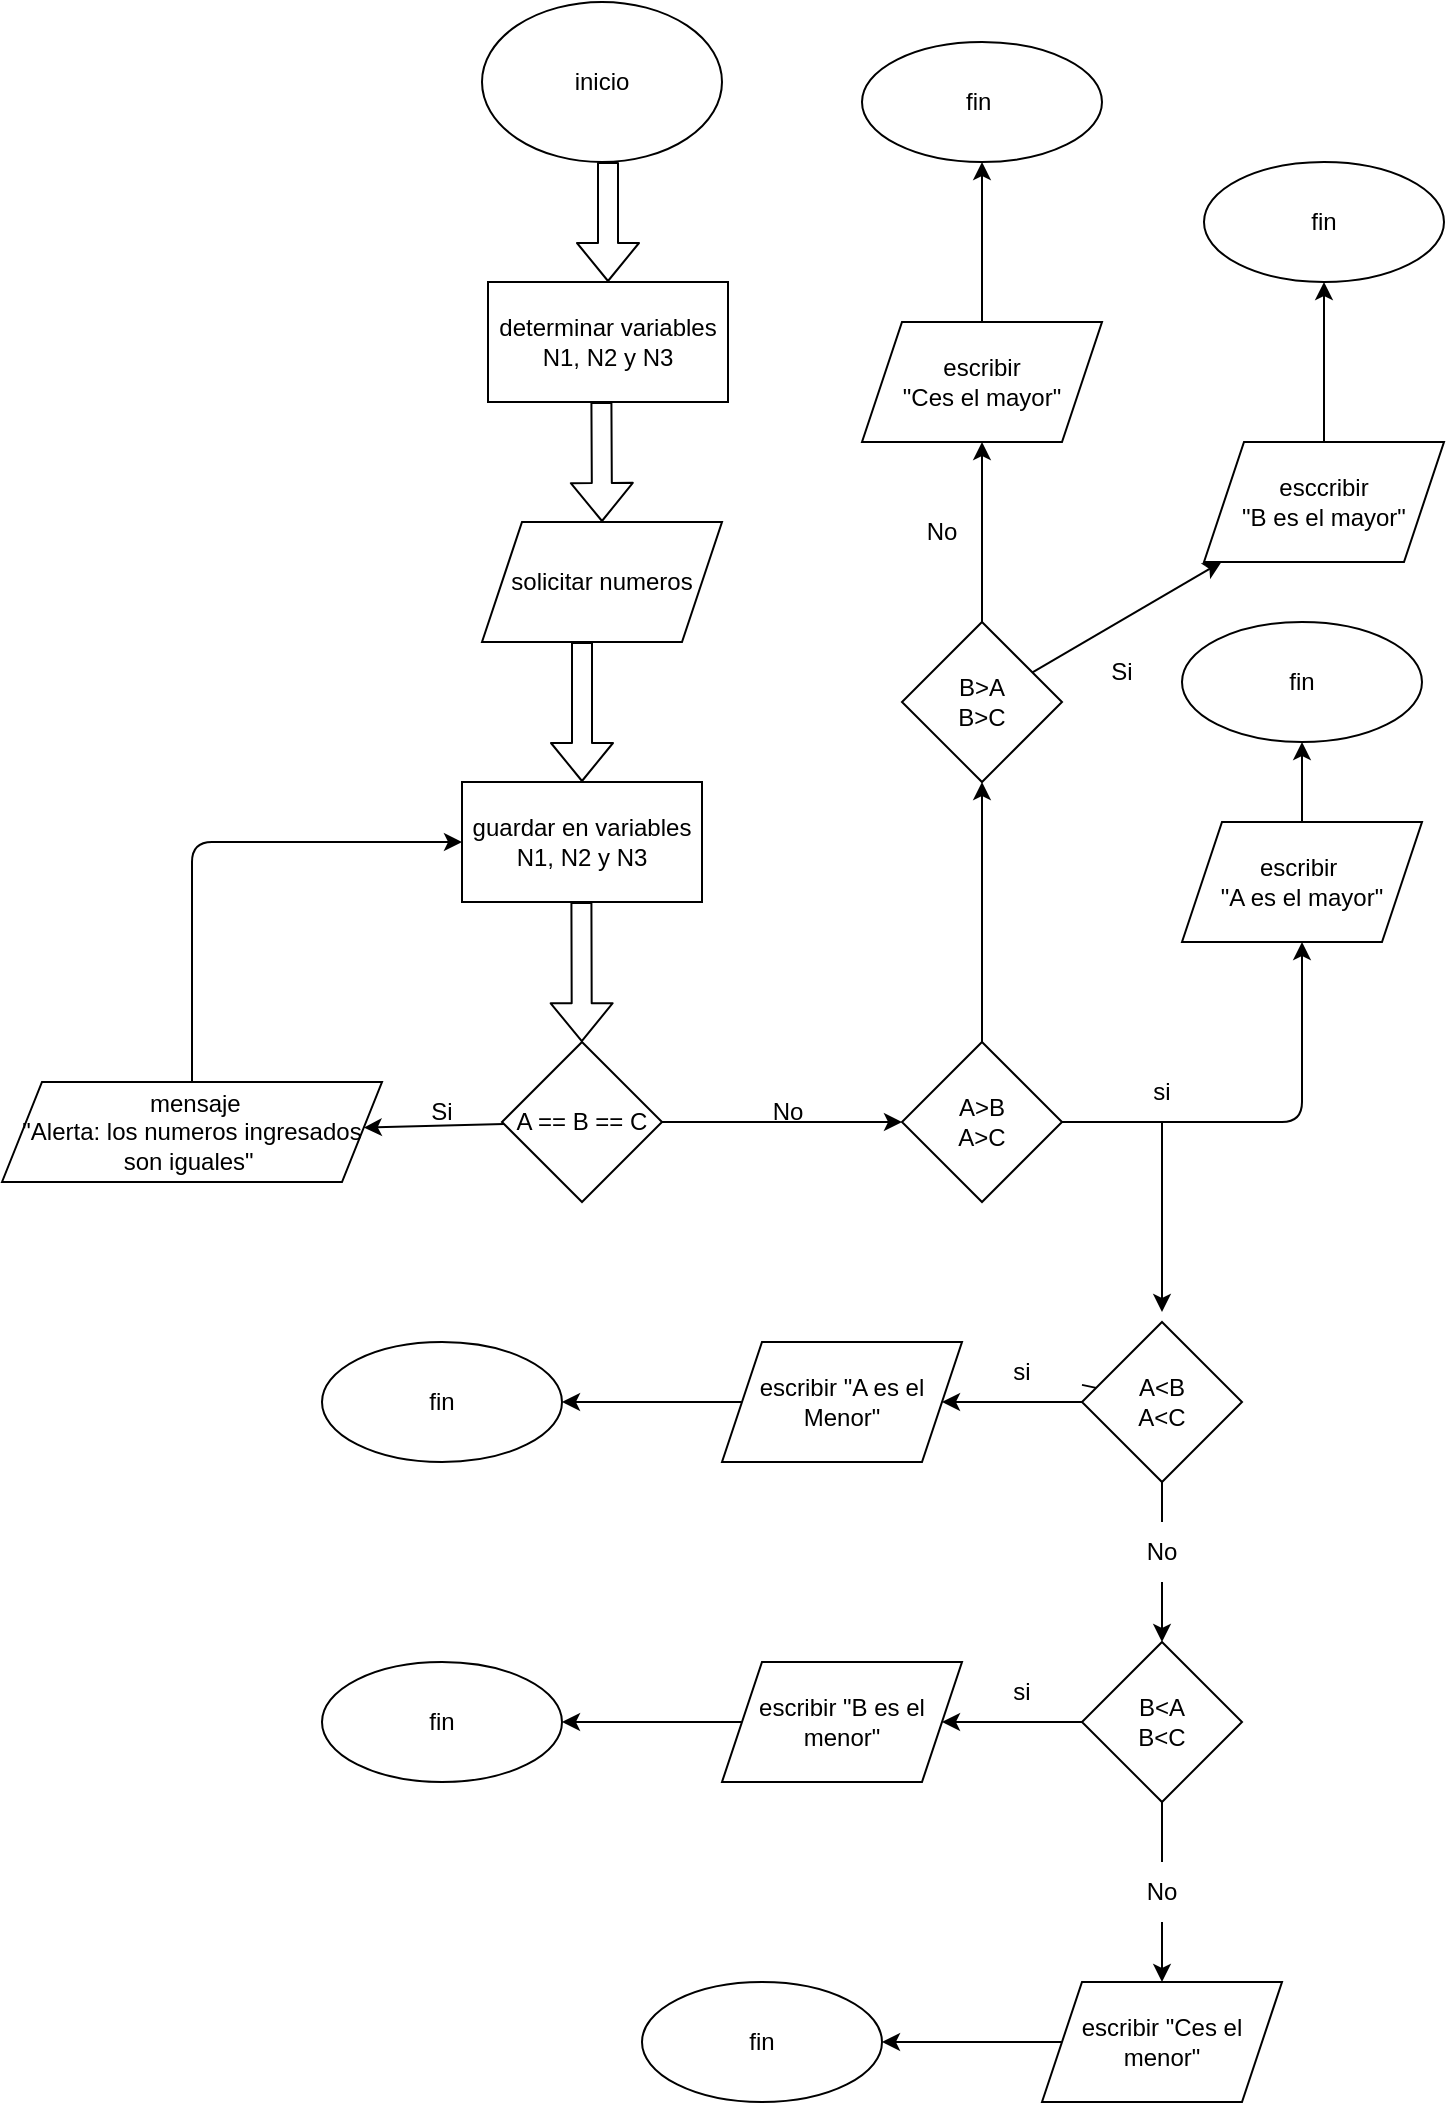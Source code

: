 <mxfile>
    <diagram id="TA91cQxe3ISVGfm7Xs7w" name="Página-1">
        <mxGraphModel dx="561" dy="1040" grid="1" gridSize="10" guides="1" tooltips="1" connect="1" arrows="1" fold="1" page="1" pageScale="1" pageWidth="827" pageHeight="1169" math="0" shadow="0">
            <root>
                <mxCell id="0"/>
                <mxCell id="1" parent="0"/>
                <mxCell id="17" value="inicio" style="ellipse;whiteSpace=wrap;html=1;" vertex="1" parent="1">
                    <mxGeometry x="299" y="60" width="120" height="80" as="geometry"/>
                </mxCell>
                <mxCell id="18" value="" style="shape=flexArrow;endArrow=classic;html=1;" edge="1" parent="1">
                    <mxGeometry width="50" height="50" relative="1" as="geometry">
                        <mxPoint x="362" y="140" as="sourcePoint"/>
                        <mxPoint x="362" y="200" as="targetPoint"/>
                    </mxGeometry>
                </mxCell>
                <mxCell id="19" value="determinar variables N1, N2 y N3" style="rounded=0;whiteSpace=wrap;html=1;" vertex="1" parent="1">
                    <mxGeometry x="302" y="200" width="120" height="60" as="geometry"/>
                </mxCell>
                <mxCell id="20" value="" style="shape=flexArrow;endArrow=classic;html=1;" edge="1" parent="1">
                    <mxGeometry width="50" height="50" relative="1" as="geometry">
                        <mxPoint x="358.71" y="260" as="sourcePoint"/>
                        <mxPoint x="359" y="320" as="targetPoint"/>
                    </mxGeometry>
                </mxCell>
                <mxCell id="21" value="solicitar numeros" style="shape=parallelogram;perimeter=parallelogramPerimeter;whiteSpace=wrap;html=1;fixedSize=1;" vertex="1" parent="1">
                    <mxGeometry x="299" y="320" width="120" height="60" as="geometry"/>
                </mxCell>
                <mxCell id="22" value="" style="shape=flexArrow;endArrow=classic;html=1;" edge="1" parent="1" target="23">
                    <mxGeometry width="50" height="50" relative="1" as="geometry">
                        <mxPoint x="349" y="380" as="sourcePoint"/>
                        <mxPoint x="349" y="430" as="targetPoint"/>
                    </mxGeometry>
                </mxCell>
                <mxCell id="23" value="guardar en variables N1, N2 y N3" style="rounded=0;whiteSpace=wrap;html=1;" vertex="1" parent="1">
                    <mxGeometry x="289" y="450" width="120" height="60" as="geometry"/>
                </mxCell>
                <mxCell id="24" value="" style="shape=flexArrow;endArrow=classic;html=1;" edge="1" parent="1" target="25">
                    <mxGeometry width="50" height="50" relative="1" as="geometry">
                        <mxPoint x="348.71" y="510" as="sourcePoint"/>
                        <mxPoint x="349" y="580" as="targetPoint"/>
                    </mxGeometry>
                </mxCell>
                <mxCell id="29" value="" style="edgeStyle=none;html=1;" edge="1" parent="1" source="25" target="28">
                    <mxGeometry relative="1" as="geometry"/>
                </mxCell>
                <mxCell id="33" value="" style="edgeStyle=none;html=1;" edge="1" parent="1" source="25">
                    <mxGeometry relative="1" as="geometry">
                        <mxPoint x="509" y="620" as="targetPoint"/>
                    </mxGeometry>
                </mxCell>
                <mxCell id="25" value="A == B == C" style="rhombus;whiteSpace=wrap;html=1;" vertex="1" parent="1">
                    <mxGeometry x="309" y="580" width="80" height="80" as="geometry"/>
                </mxCell>
                <mxCell id="31" value="" style="edgeStyle=none;html=1;entryX=0;entryY=0.5;entryDx=0;entryDy=0;" edge="1" parent="1" source="28" target="23">
                    <mxGeometry relative="1" as="geometry">
                        <mxPoint x="154" y="490" as="targetPoint"/>
                        <Array as="points">
                            <mxPoint x="154" y="480"/>
                        </Array>
                    </mxGeometry>
                </mxCell>
                <mxCell id="28" value="&amp;nbsp;mensaje &lt;br&gt;&quot;Alerta: los numeros ingresados son iguales&quot;&amp;nbsp;" style="shape=parallelogram;perimeter=parallelogramPerimeter;whiteSpace=wrap;html=1;fixedSize=1;" vertex="1" parent="1">
                    <mxGeometry x="59" y="600" width="190" height="50" as="geometry"/>
                </mxCell>
                <mxCell id="40" value="" style="edgeStyle=none;html=1;entryX=0.5;entryY=1;entryDx=0;entryDy=0;" edge="1" parent="1" source="34" target="47">
                    <mxGeometry relative="1" as="geometry">
                        <mxPoint x="709" y="620" as="targetPoint"/>
                        <Array as="points">
                            <mxPoint x="709" y="620"/>
                        </Array>
                    </mxGeometry>
                </mxCell>
                <mxCell id="50" value="" style="edgeStyle=none;html=1;" edge="1" parent="1" source="34">
                    <mxGeometry relative="1" as="geometry">
                        <mxPoint x="549" y="450" as="targetPoint"/>
                    </mxGeometry>
                </mxCell>
                <mxCell id="34" value="A&amp;gt;B&lt;br&gt;A&amp;gt;C" style="rhombus;whiteSpace=wrap;html=1;sketch=0;" vertex="1" parent="1">
                    <mxGeometry x="509" y="580" width="80" height="80" as="geometry"/>
                </mxCell>
                <mxCell id="37" value="No" style="text;html=1;strokeColor=none;fillColor=none;align=center;verticalAlign=middle;whiteSpace=wrap;rounded=0;" vertex="1" parent="1">
                    <mxGeometry x="422" y="600" width="60" height="30" as="geometry"/>
                </mxCell>
                <mxCell id="38" value="Si" style="text;html=1;strokeColor=none;fillColor=none;align=center;verticalAlign=middle;whiteSpace=wrap;rounded=0;" vertex="1" parent="1">
                    <mxGeometry x="249" y="600" width="60" height="30" as="geometry"/>
                </mxCell>
                <mxCell id="44" value="" style="edgeStyle=none;html=1;" edge="1" parent="1" source="42">
                    <mxGeometry relative="1" as="geometry">
                        <mxPoint x="639" y="715" as="targetPoint"/>
                    </mxGeometry>
                </mxCell>
                <mxCell id="42" value="si" style="text;html=1;strokeColor=none;fillColor=none;align=center;verticalAlign=middle;whiteSpace=wrap;rounded=0;" vertex="1" parent="1">
                    <mxGeometry x="609" y="590" width="60" height="30" as="geometry"/>
                </mxCell>
                <mxCell id="62" value="" style="edgeStyle=none;html=1;startArrow=none;" edge="1" parent="1" source="45" target="61">
                    <mxGeometry relative="1" as="geometry"/>
                </mxCell>
                <mxCell id="64" value="" style="edgeStyle=none;html=1;startArrow=none;" edge="1" parent="1" source="71" target="63">
                    <mxGeometry relative="1" as="geometry"/>
                </mxCell>
                <mxCell id="45" value="A&amp;lt;B&lt;br&gt;A&amp;lt;C" style="rhombus;whiteSpace=wrap;html=1;fillColor=none;sketch=0;" vertex="1" parent="1">
                    <mxGeometry x="599" y="720" width="80" height="80" as="geometry"/>
                </mxCell>
                <mxCell id="90" value="" style="edgeStyle=none;html=1;" edge="1" parent="1" source="47" target="89">
                    <mxGeometry relative="1" as="geometry"/>
                </mxCell>
                <mxCell id="47" value="escribir&amp;nbsp;&lt;br&gt;&quot;A es el mayor&quot;" style="shape=parallelogram;perimeter=parallelogramPerimeter;whiteSpace=wrap;html=1;fixedSize=1;sketch=0;" vertex="1" parent="1">
                    <mxGeometry x="649" y="470" width="120" height="60" as="geometry"/>
                </mxCell>
                <mxCell id="53" value="" style="edgeStyle=none;html=1;" edge="1" parent="1" source="51" target="52">
                    <mxGeometry relative="1" as="geometry"/>
                </mxCell>
                <mxCell id="57" value="" style="edgeStyle=none;html=1;" edge="1" parent="1" source="51" target="56">
                    <mxGeometry relative="1" as="geometry"/>
                </mxCell>
                <mxCell id="51" value="B&amp;gt;A&lt;br&gt;B&amp;gt;C" style="rhombus;whiteSpace=wrap;html=1;sketch=0;" vertex="1" parent="1">
                    <mxGeometry x="509" y="370" width="80" height="80" as="geometry"/>
                </mxCell>
                <mxCell id="88" value="" style="edgeStyle=none;html=1;" edge="1" parent="1" source="52" target="87">
                    <mxGeometry relative="1" as="geometry"/>
                </mxCell>
                <mxCell id="52" value="esccribir&lt;br&gt;&quot;B es el mayor&quot;" style="shape=parallelogram;perimeter=parallelogramPerimeter;whiteSpace=wrap;html=1;fixedSize=1;sketch=0;" vertex="1" parent="1">
                    <mxGeometry x="660" y="280" width="120" height="60" as="geometry"/>
                </mxCell>
                <mxCell id="85" value="" style="edgeStyle=none;html=1;" edge="1" parent="1" source="56" target="84">
                    <mxGeometry relative="1" as="geometry"/>
                </mxCell>
                <mxCell id="56" value="escribir&lt;br&gt;&quot;Ces el mayor&quot;" style="shape=parallelogram;perimeter=parallelogramPerimeter;whiteSpace=wrap;html=1;fixedSize=1;sketch=0;" vertex="1" parent="1">
                    <mxGeometry x="489" y="220" width="120" height="60" as="geometry"/>
                </mxCell>
                <mxCell id="59" value="No" style="text;html=1;strokeColor=none;fillColor=none;align=center;verticalAlign=middle;whiteSpace=wrap;rounded=0;" vertex="1" parent="1">
                    <mxGeometry x="499" y="310" width="60" height="30" as="geometry"/>
                </mxCell>
                <mxCell id="60" value="Si" style="text;html=1;strokeColor=none;fillColor=none;align=center;verticalAlign=middle;whiteSpace=wrap;rounded=0;" vertex="1" parent="1">
                    <mxGeometry x="589" y="380" width="60" height="30" as="geometry"/>
                </mxCell>
                <mxCell id="79" value="" style="edgeStyle=none;html=1;" edge="1" parent="1" source="61" target="78">
                    <mxGeometry relative="1" as="geometry"/>
                </mxCell>
                <mxCell id="61" value="escribir &quot;A es el Menor&quot;" style="shape=parallelogram;perimeter=parallelogramPerimeter;whiteSpace=wrap;html=1;fixedSize=1;fillColor=none;sketch=0;" vertex="1" parent="1">
                    <mxGeometry x="419" y="730" width="120" height="60" as="geometry"/>
                </mxCell>
                <mxCell id="66" value="" style="edgeStyle=none;html=1;" edge="1" parent="1" source="63" target="65">
                    <mxGeometry relative="1" as="geometry"/>
                </mxCell>
                <mxCell id="68" value="" style="edgeStyle=none;html=1;startArrow=none;" edge="1" parent="1" source="76" target="67">
                    <mxGeometry relative="1" as="geometry"/>
                </mxCell>
                <mxCell id="63" value="B&amp;lt;A&lt;br&gt;B&amp;lt;C" style="rhombus;whiteSpace=wrap;html=1;fillColor=none;sketch=0;" vertex="1" parent="1">
                    <mxGeometry x="599" y="880" width="80" height="80" as="geometry"/>
                </mxCell>
                <mxCell id="81" value="" style="edgeStyle=none;html=1;" edge="1" parent="1" source="65" target="80">
                    <mxGeometry relative="1" as="geometry"/>
                </mxCell>
                <mxCell id="65" value="escribir &quot;B es el menor&quot;" style="shape=parallelogram;perimeter=parallelogramPerimeter;whiteSpace=wrap;html=1;fixedSize=1;fillColor=none;sketch=0;" vertex="1" parent="1">
                    <mxGeometry x="419" y="890" width="120" height="60" as="geometry"/>
                </mxCell>
                <mxCell id="83" value="" style="edgeStyle=none;html=1;" edge="1" parent="1" source="67" target="82">
                    <mxGeometry relative="1" as="geometry"/>
                </mxCell>
                <mxCell id="67" value="escribir &quot;Ces el menor&quot;" style="shape=parallelogram;perimeter=parallelogramPerimeter;whiteSpace=wrap;html=1;fixedSize=1;fillColor=none;sketch=0;" vertex="1" parent="1">
                    <mxGeometry x="579" y="1050" width="120" height="60" as="geometry"/>
                </mxCell>
                <mxCell id="70" value="si" style="text;html=1;strokeColor=none;fillColor=none;align=center;verticalAlign=middle;whiteSpace=wrap;rounded=0;" vertex="1" parent="1">
                    <mxGeometry x="539" y="890" width="60" height="30" as="geometry"/>
                </mxCell>
                <mxCell id="74" value="" style="edgeStyle=none;html=1;endArrow=none;" edge="1" parent="1" source="45" target="69">
                    <mxGeometry relative="1" as="geometry">
                        <mxPoint x="599" y="760" as="sourcePoint"/>
                        <mxPoint x="529" y="760" as="targetPoint"/>
                    </mxGeometry>
                </mxCell>
                <mxCell id="69" value="si" style="text;html=1;strokeColor=none;fillColor=none;align=center;verticalAlign=middle;whiteSpace=wrap;rounded=0;" vertex="1" parent="1">
                    <mxGeometry x="539" y="730" width="60" height="30" as="geometry"/>
                </mxCell>
                <mxCell id="71" value="No" style="text;html=1;strokeColor=none;fillColor=none;align=center;verticalAlign=middle;whiteSpace=wrap;rounded=0;" vertex="1" parent="1">
                    <mxGeometry x="609" y="820" width="60" height="30" as="geometry"/>
                </mxCell>
                <mxCell id="75" value="" style="edgeStyle=none;html=1;endArrow=none;" edge="1" parent="1" source="45" target="71">
                    <mxGeometry relative="1" as="geometry">
                        <mxPoint x="639" y="800" as="sourcePoint"/>
                        <mxPoint x="639" y="880" as="targetPoint"/>
                    </mxGeometry>
                </mxCell>
                <mxCell id="76" value="No" style="text;html=1;strokeColor=none;fillColor=none;align=center;verticalAlign=middle;whiteSpace=wrap;rounded=0;" vertex="1" parent="1">
                    <mxGeometry x="609" y="990" width="60" height="30" as="geometry"/>
                </mxCell>
                <mxCell id="77" value="" style="edgeStyle=none;html=1;endArrow=none;" edge="1" parent="1" source="63" target="76">
                    <mxGeometry relative="1" as="geometry">
                        <mxPoint x="639" y="960" as="sourcePoint"/>
                        <mxPoint x="639" y="1050" as="targetPoint"/>
                    </mxGeometry>
                </mxCell>
                <mxCell id="78" value="fin" style="ellipse;whiteSpace=wrap;html=1;fillColor=none;sketch=0;" vertex="1" parent="1">
                    <mxGeometry x="219" y="730" width="120" height="60" as="geometry"/>
                </mxCell>
                <mxCell id="80" value="fin" style="ellipse;whiteSpace=wrap;html=1;fillColor=none;sketch=0;" vertex="1" parent="1">
                    <mxGeometry x="219" y="890" width="120" height="60" as="geometry"/>
                </mxCell>
                <mxCell id="82" value="fin" style="ellipse;whiteSpace=wrap;html=1;fillColor=none;sketch=0;" vertex="1" parent="1">
                    <mxGeometry x="379" y="1050" width="120" height="60" as="geometry"/>
                </mxCell>
                <mxCell id="84" value="fin&amp;nbsp;" style="ellipse;whiteSpace=wrap;html=1;sketch=0;" vertex="1" parent="1">
                    <mxGeometry x="489" y="80" width="120" height="60" as="geometry"/>
                </mxCell>
                <mxCell id="87" value="fin" style="ellipse;whiteSpace=wrap;html=1;sketch=0;" vertex="1" parent="1">
                    <mxGeometry x="660" y="140" width="120" height="60" as="geometry"/>
                </mxCell>
                <mxCell id="89" value="fin" style="ellipse;whiteSpace=wrap;html=1;sketch=0;" vertex="1" parent="1">
                    <mxGeometry x="649" y="370" width="120" height="60" as="geometry"/>
                </mxCell>
            </root>
        </mxGraphModel>
    </diagram>
</mxfile>